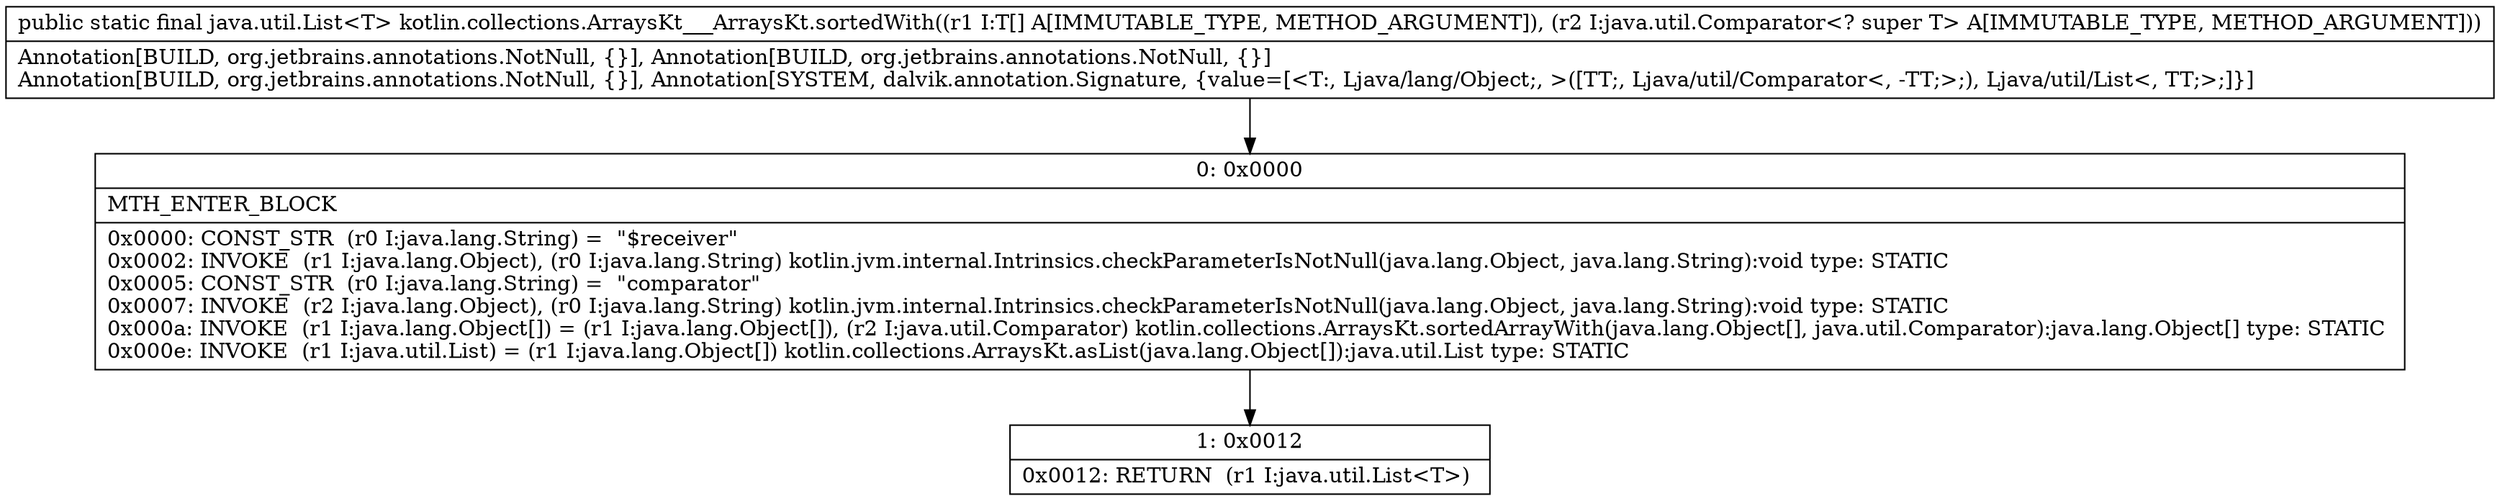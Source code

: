 digraph "CFG forkotlin.collections.ArraysKt___ArraysKt.sortedWith([Ljava\/lang\/Object;Ljava\/util\/Comparator;)Ljava\/util\/List;" {
Node_0 [shape=record,label="{0\:\ 0x0000|MTH_ENTER_BLOCK\l|0x0000: CONST_STR  (r0 I:java.lang.String) =  \"$receiver\" \l0x0002: INVOKE  (r1 I:java.lang.Object), (r0 I:java.lang.String) kotlin.jvm.internal.Intrinsics.checkParameterIsNotNull(java.lang.Object, java.lang.String):void type: STATIC \l0x0005: CONST_STR  (r0 I:java.lang.String) =  \"comparator\" \l0x0007: INVOKE  (r2 I:java.lang.Object), (r0 I:java.lang.String) kotlin.jvm.internal.Intrinsics.checkParameterIsNotNull(java.lang.Object, java.lang.String):void type: STATIC \l0x000a: INVOKE  (r1 I:java.lang.Object[]) = (r1 I:java.lang.Object[]), (r2 I:java.util.Comparator) kotlin.collections.ArraysKt.sortedArrayWith(java.lang.Object[], java.util.Comparator):java.lang.Object[] type: STATIC \l0x000e: INVOKE  (r1 I:java.util.List) = (r1 I:java.lang.Object[]) kotlin.collections.ArraysKt.asList(java.lang.Object[]):java.util.List type: STATIC \l}"];
Node_1 [shape=record,label="{1\:\ 0x0012|0x0012: RETURN  (r1 I:java.util.List\<T\>) \l}"];
MethodNode[shape=record,label="{public static final java.util.List\<T\> kotlin.collections.ArraysKt___ArraysKt.sortedWith((r1 I:T[] A[IMMUTABLE_TYPE, METHOD_ARGUMENT]), (r2 I:java.util.Comparator\<? super T\> A[IMMUTABLE_TYPE, METHOD_ARGUMENT]))  | Annotation[BUILD, org.jetbrains.annotations.NotNull, \{\}], Annotation[BUILD, org.jetbrains.annotations.NotNull, \{\}]\lAnnotation[BUILD, org.jetbrains.annotations.NotNull, \{\}], Annotation[SYSTEM, dalvik.annotation.Signature, \{value=[\<T:, Ljava\/lang\/Object;, \>([TT;, Ljava\/util\/Comparator\<, \-TT;\>;), Ljava\/util\/List\<, TT;\>;]\}]\l}"];
MethodNode -> Node_0;
Node_0 -> Node_1;
}

